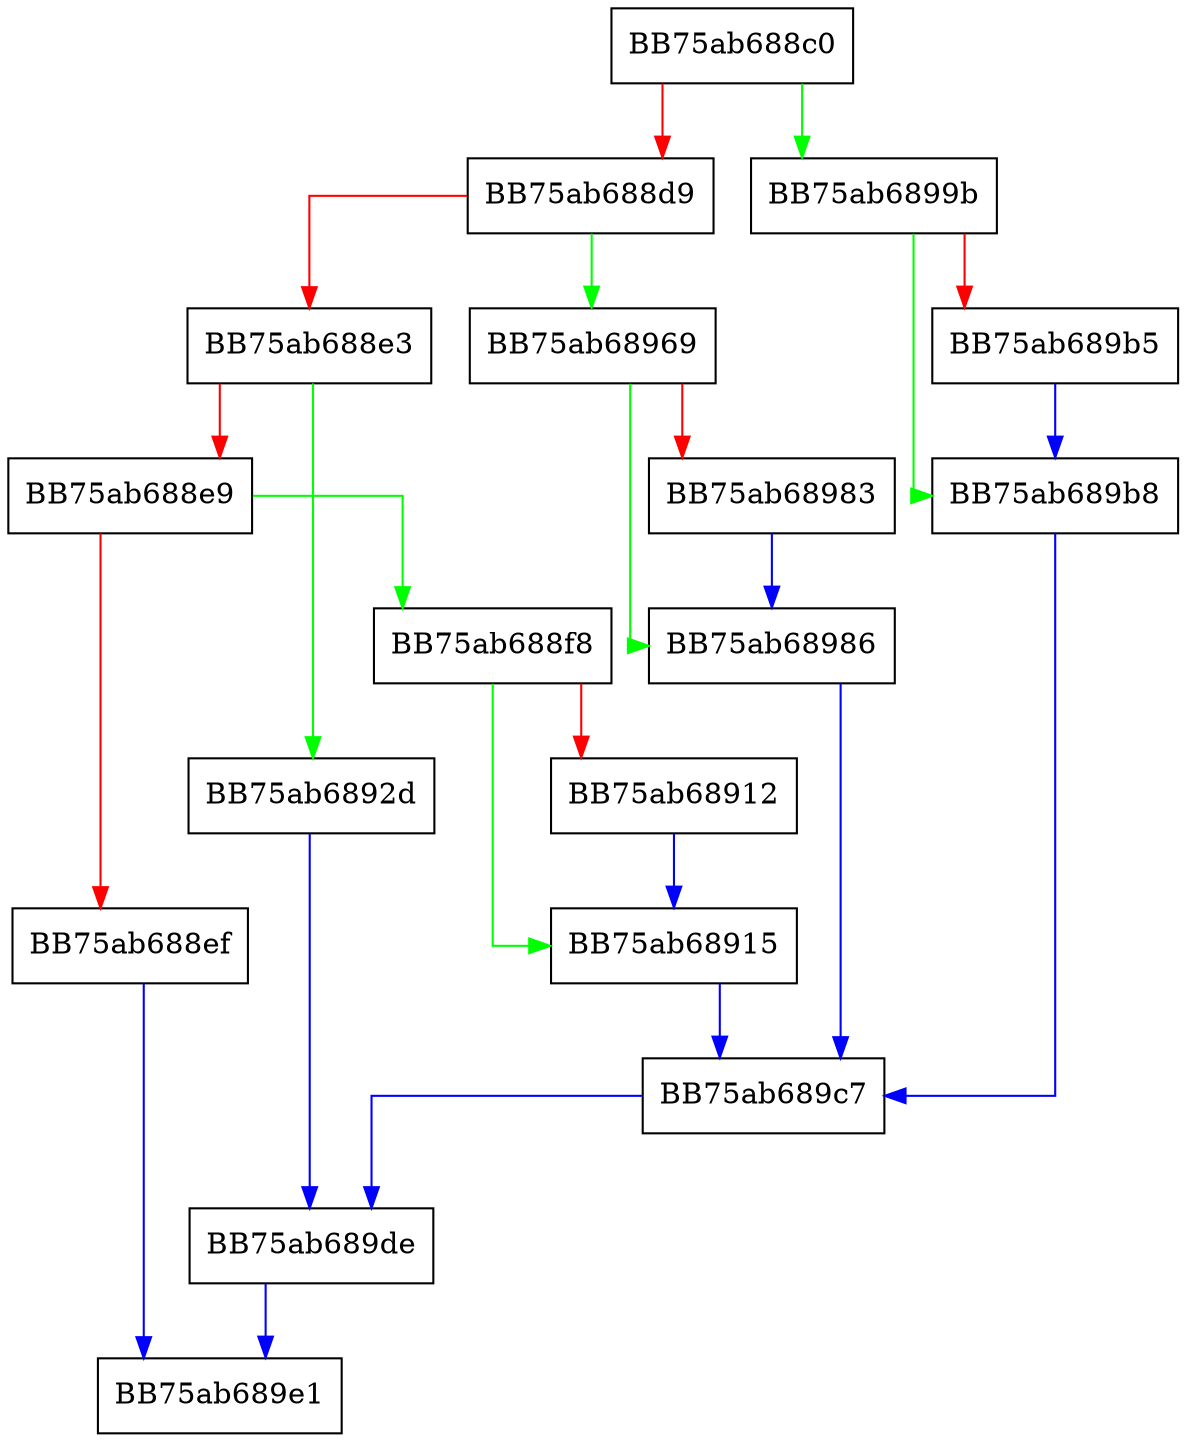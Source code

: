 digraph GetQuery {
  node [shape="box"];
  graph [splines=ortho];
  BB75ab688c0 -> BB75ab6899b [color="green"];
  BB75ab688c0 -> BB75ab688d9 [color="red"];
  BB75ab688d9 -> BB75ab68969 [color="green"];
  BB75ab688d9 -> BB75ab688e3 [color="red"];
  BB75ab688e3 -> BB75ab6892d [color="green"];
  BB75ab688e3 -> BB75ab688e9 [color="red"];
  BB75ab688e9 -> BB75ab688f8 [color="green"];
  BB75ab688e9 -> BB75ab688ef [color="red"];
  BB75ab688ef -> BB75ab689e1 [color="blue"];
  BB75ab688f8 -> BB75ab68915 [color="green"];
  BB75ab688f8 -> BB75ab68912 [color="red"];
  BB75ab68912 -> BB75ab68915 [color="blue"];
  BB75ab68915 -> BB75ab689c7 [color="blue"];
  BB75ab6892d -> BB75ab689de [color="blue"];
  BB75ab68969 -> BB75ab68986 [color="green"];
  BB75ab68969 -> BB75ab68983 [color="red"];
  BB75ab68983 -> BB75ab68986 [color="blue"];
  BB75ab68986 -> BB75ab689c7 [color="blue"];
  BB75ab6899b -> BB75ab689b8 [color="green"];
  BB75ab6899b -> BB75ab689b5 [color="red"];
  BB75ab689b5 -> BB75ab689b8 [color="blue"];
  BB75ab689b8 -> BB75ab689c7 [color="blue"];
  BB75ab689c7 -> BB75ab689de [color="blue"];
  BB75ab689de -> BB75ab689e1 [color="blue"];
}